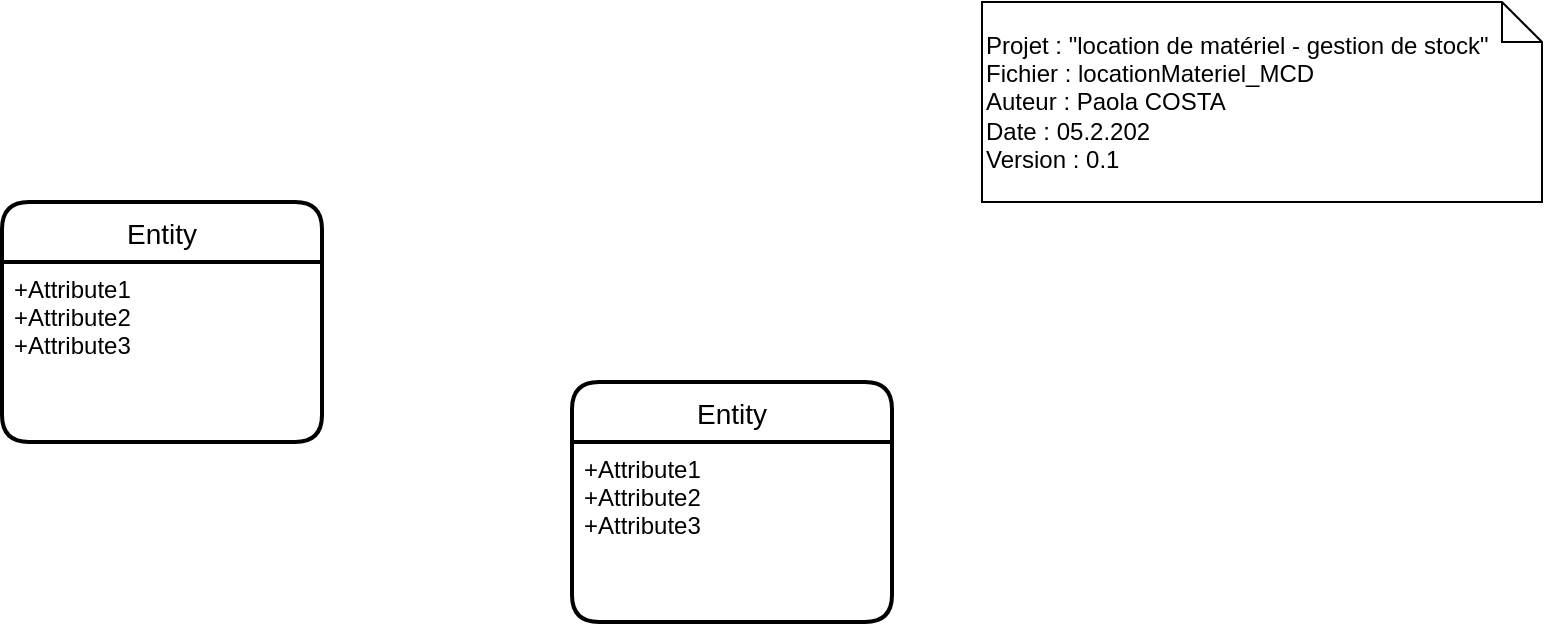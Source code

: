 <mxfile version="13.9.9" type="device"><diagram id="R2lEEEUBdFMjLlhIrx00" name="Page-1"><mxGraphModel dx="914" dy="556" grid="1" gridSize="10" guides="1" tooltips="1" connect="1" arrows="1" fold="1" page="1" pageScale="1" pageWidth="850" pageHeight="1100" math="0" shadow="0" extFonts="Permanent Marker^https://fonts.googleapis.com/css?family=Permanent+Marker"><root><mxCell id="0"/><mxCell id="1" parent="0"/><mxCell id="gZ1wDOq4PzMhzOFO-Foa-4" value="Entity" style="swimlane;childLayout=stackLayout;horizontal=1;startSize=30;horizontalStack=0;rounded=1;fontSize=14;fontStyle=0;strokeWidth=2;resizeParent=0;resizeLast=1;shadow=0;dashed=0;align=center;" vertex="1" parent="1"><mxGeometry x="60" y="120" width="160" height="120" as="geometry"><mxRectangle x="60" y="120" width="70" height="30" as="alternateBounds"/></mxGeometry></mxCell><mxCell id="gZ1wDOq4PzMhzOFO-Foa-5" value="+Attribute1&#10;+Attribute2&#10;+Attribute3" style="align=left;strokeColor=none;fillColor=none;spacingLeft=4;fontSize=12;verticalAlign=top;resizable=0;rotatable=0;part=1;" vertex="1" parent="gZ1wDOq4PzMhzOFO-Foa-4"><mxGeometry y="30" width="160" height="90" as="geometry"/></mxCell><mxCell id="gZ1wDOq4PzMhzOFO-Foa-7" value="Projet : &quot;location de matériel - gestion de stock&quot;&lt;br&gt;Fichier : locationMateriel_MCD&lt;br&gt;Auteur : Paola COSTA&lt;br&gt;Date : 05.2.202&lt;br&gt;Version : 0.1&lt;br&gt;" style="shape=note;size=20;whiteSpace=wrap;html=1;align=left;" vertex="1" parent="1"><mxGeometry x="550" y="20" width="280" height="100" as="geometry"/></mxCell><mxCell id="gZ1wDOq4PzMhzOFO-Foa-10" value="Entity" style="swimlane;childLayout=stackLayout;horizontal=1;startSize=30;horizontalStack=0;rounded=1;fontSize=14;fontStyle=0;strokeWidth=2;resizeParent=0;resizeLast=1;shadow=0;dashed=0;align=center;" vertex="1" parent="1"><mxGeometry x="345" y="210" width="160" height="120" as="geometry"><mxRectangle x="60" y="120" width="70" height="30" as="alternateBounds"/></mxGeometry></mxCell><mxCell id="gZ1wDOq4PzMhzOFO-Foa-11" value="+Attribute1&#10;+Attribute2&#10;+Attribute3" style="align=left;strokeColor=none;fillColor=none;spacingLeft=4;fontSize=12;verticalAlign=top;resizable=0;rotatable=0;part=1;" vertex="1" parent="gZ1wDOq4PzMhzOFO-Foa-10"><mxGeometry y="30" width="160" height="90" as="geometry"/></mxCell></root></mxGraphModel></diagram></mxfile>